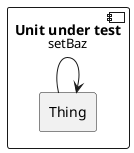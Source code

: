 @startuml communication
skinparam linestyle ortho
left to right direction

component "Unit under test" {
  rectangle "Thing" as thing
}

thing -[plain]-> thing: setBaz

@enduml
